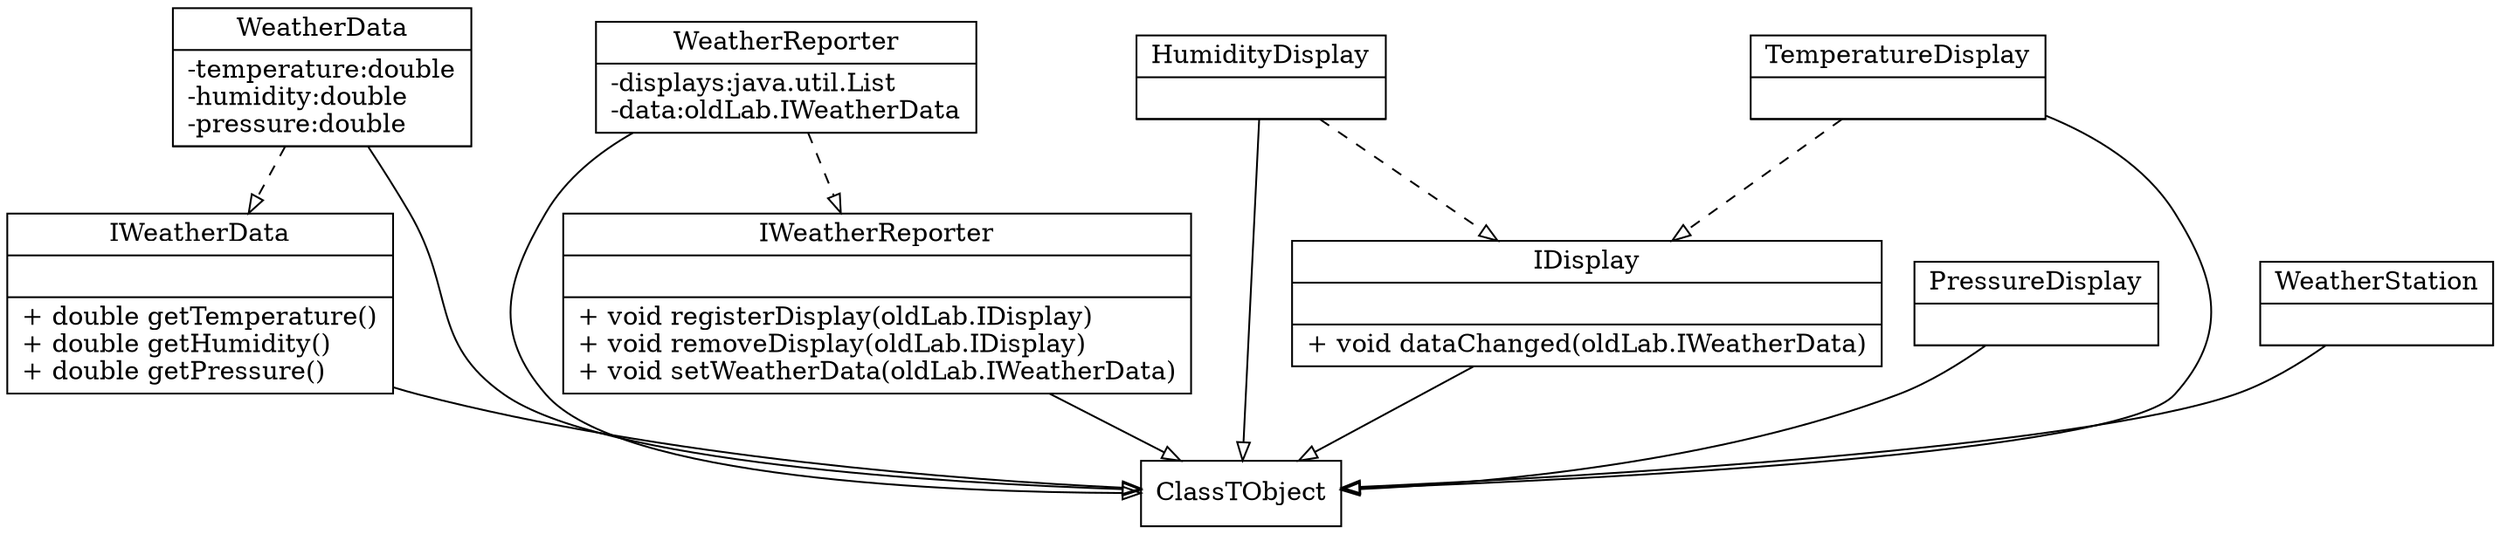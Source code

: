digraph G {

fontname = "Bitstream Vera Sans"
fontsize = 8

node [shape = "record" ]
ClassTHumidityDisplay [label = "{HumidityDisplay||+ void <init>()\l+ void dataChanged(oldLab.IWeatherData)\l}" ]

node [shape = "record" ]
ClassTIDisplay [label = "{IDisplay||+ void dataChanged(oldLab.IWeatherData)\l}" ]

node [shape = "record" ]
ClassTIWeatherData [label = "{IWeatherData||+ double getTemperature()\l+ double getHumidity()\l+ double getPressure()\l}" ]

node [shape = "record" ]
ClassTIWeatherReporter [label = "{IWeatherReporter||+ void registerDisplay(oldLab.IDisplay)\l+ void removeDisplay(oldLab.IDisplay)\l+ void setWeatherData(oldLab.IWeatherData)\l}" ]

node [shape = "record" ]
ClassTPressureDisplay [label = "{PressureDisplay||+ void <init>()\l+ void dataChanged(oldLab.IWeatherData)\l}" ]

node [shape = "record" ]
ClassTTemperatureDisplay [label = "{TemperatureDisplay||+ void <init>()\l+ void dataChanged(oldLab.IWeatherData)\l}" ]

node [shape = "record" ]
ClassTWeatherData [label = "{WeatherData|-temperature:double\l-humidity:double\l-pressure:double\l|+ void <init>(double, double, double)\l+ double getTemperature()\l+ double getHumidity()\l+ double getPressure()\l+ boolean equals(java.lang.Object)\l+ int hashCode()\l}" ]

node [shape = "record" ]
ClassTWeatherReporter [label = "{WeatherReporter|-displays:java.util.List\l-data:oldLab.IWeatherData\l|+ void <init>()\l+ void registerDisplay(oldLab.IDisplay)\l+ void removeDisplay(oldLab.IDisplay)\l+ void setWeatherData(oldLab.IWeatherData)\l# void notifyDisplays()\l}" ]

node [shape = "record" ]
ClassTWeatherStation [label = "{WeatherStation||+ void <init>()\l+ void main(java.lang.String[])\l}" ]

edge [arrowhead = "empty" style = solid ]
ClassTHumidityDisplay -> ClassTObject

edge [arrowhead = "empty" style = solid ]
ClassTIDisplay -> ClassTObject

edge [arrowhead = "empty" style = solid ]
ClassTIWeatherData -> ClassTObject

edge [arrowhead = "empty" style = solid ]
ClassTIWeatherReporter -> ClassTObject

edge [arrowhead = "empty" style = solid ]
ClassTPressureDisplay -> ClassTObject

edge [arrowhead = "empty" style = solid ]
ClassTTemperatureDisplay -> ClassTObject

edge [arrowhead = "empty" style = solid ]
ClassTWeatherData -> ClassTObject

edge [arrowhead = "empty" style = solid ]
ClassTWeatherReporter -> ClassTObject

edge [arrowhead = "empty" style = solid ]
ClassTWeatherStation -> ClassTObject

edge [arrowhead = "empty" style = "dashed" ]
ClassTHumidityDisplay -> ClassTIDisplay

//edge [arrowhead = "empty" style = "dashed" ]
//ClassTPressureDisplay -> ClassTIDisplay

edge [arrowhead = "empty" style = "dashed" ]
ClassTTemperatureDisplay -> ClassTIDisplay

edge [arrowhead = "empty" style = "dashed" ]
ClassTWeatherData -> ClassTIWeatherData

edge [arrowhead = "empty" style = "dashed" ]
ClassTWeatherReporter -> ClassTIWeatherReporter

}